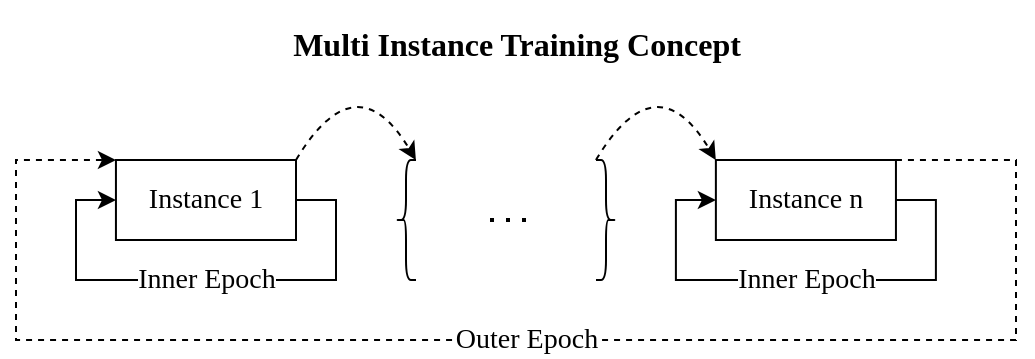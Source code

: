 <mxfile version="20.7.4" type="github">
  <diagram id="uztGwvsPnqVzW0PckYfJ" name="Seite-1">
    <mxGraphModel dx="1185" dy="586" grid="1" gridSize="10" guides="1" tooltips="1" connect="1" arrows="1" fold="1" page="1" pageScale="1" pageWidth="827" pageHeight="1169" math="0" shadow="0">
      <root>
        <mxCell id="0" />
        <mxCell id="1" parent="0" />
        <mxCell id="ehFTStaPAneHNbRCFmcL-5" value="Inner Epoch" style="edgeStyle=orthogonalEdgeStyle;rounded=0;orthogonalLoop=1;jettySize=auto;html=1;entryX=0;entryY=0.5;entryDx=0;entryDy=0;fontFamily=Times New Roman;fontSize=14;" edge="1" parent="1" source="ehFTStaPAneHNbRCFmcL-1" target="ehFTStaPAneHNbRCFmcL-1">
          <mxGeometry relative="1" as="geometry">
            <mxPoint x="89.97" y="150" as="targetPoint" />
            <Array as="points">
              <mxPoint x="200" y="100" />
              <mxPoint x="200" y="140" />
              <mxPoint x="70" y="140" />
              <mxPoint x="70" y="100" />
            </Array>
          </mxGeometry>
        </mxCell>
        <mxCell id="ehFTStaPAneHNbRCFmcL-1" value="Instance 1" style="rounded=0;whiteSpace=wrap;html=1;fontFamily=Times New Roman;fontSize=14;" vertex="1" parent="1">
          <mxGeometry x="89.97" y="80" width="90.03" height="40" as="geometry" />
        </mxCell>
        <mxCell id="ehFTStaPAneHNbRCFmcL-11" value="" style="shape=curlyBracket;whiteSpace=wrap;html=1;rounded=1;labelPosition=left;verticalLabelPosition=middle;align=right;verticalAlign=middle;fontFamily=Times New Roman;fontSize=14;" vertex="1" parent="1">
          <mxGeometry x="230" y="80" width="10" height="60" as="geometry" />
        </mxCell>
        <mxCell id="ehFTStaPAneHNbRCFmcL-12" value="" style="shape=curlyBracket;whiteSpace=wrap;html=1;rounded=1;flipH=1;labelPosition=right;verticalLabelPosition=middle;align=left;verticalAlign=middle;fontFamily=Times New Roman;fontSize=14;" vertex="1" parent="1">
          <mxGeometry x="330" y="80" width="10" height="60" as="geometry" />
        </mxCell>
        <mxCell id="ehFTStaPAneHNbRCFmcL-13" value="" style="endArrow=none;dashed=1;html=1;dashPattern=1 3;strokeWidth=2;rounded=0;fontFamily=Times New Roman;fontSize=14;" edge="1" parent="1">
          <mxGeometry width="50" height="50" relative="1" as="geometry">
            <mxPoint x="295" y="110" as="sourcePoint" />
            <mxPoint x="275" y="110" as="targetPoint" />
          </mxGeometry>
        </mxCell>
        <mxCell id="ehFTStaPAneHNbRCFmcL-16" value="Inner Epoch" style="edgeStyle=orthogonalEdgeStyle;rounded=0;orthogonalLoop=1;jettySize=auto;html=1;entryX=0;entryY=0.5;entryDx=0;entryDy=0;fontFamily=Times New Roman;fontSize=14;" edge="1" parent="1" source="ehFTStaPAneHNbRCFmcL-17" target="ehFTStaPAneHNbRCFmcL-17">
          <mxGeometry relative="1" as="geometry">
            <mxPoint x="389.94" y="150" as="targetPoint" />
            <Array as="points">
              <mxPoint x="499.97" y="100" />
              <mxPoint x="499.97" y="140" />
              <mxPoint x="369.97" y="140" />
              <mxPoint x="369.97" y="100" />
            </Array>
          </mxGeometry>
        </mxCell>
        <mxCell id="ehFTStaPAneHNbRCFmcL-25" value="Outer Epoch" style="edgeStyle=orthogonalEdgeStyle;rounded=0;orthogonalLoop=1;jettySize=auto;html=1;dashed=1;fontFamily=Times New Roman;fontSize=14;entryX=0;entryY=0;entryDx=0;entryDy=0;" edge="1" parent="1" source="ehFTStaPAneHNbRCFmcL-17" target="ehFTStaPAneHNbRCFmcL-1">
          <mxGeometry relative="1" as="geometry">
            <mxPoint x="30" y="190" as="targetPoint" />
            <Array as="points">
              <mxPoint x="540" y="80" />
              <mxPoint x="540" y="170" />
              <mxPoint x="40" y="170" />
              <mxPoint x="40" y="80" />
            </Array>
          </mxGeometry>
        </mxCell>
        <mxCell id="ehFTStaPAneHNbRCFmcL-17" value="Instance n" style="rounded=0;whiteSpace=wrap;html=1;fontFamily=Times New Roman;fontSize=14;" vertex="1" parent="1">
          <mxGeometry x="389.94" y="80" width="90.03" height="40" as="geometry" />
        </mxCell>
        <mxCell id="ehFTStaPAneHNbRCFmcL-18" value="" style="curved=1;endArrow=classic;html=1;rounded=0;fontFamily=Times New Roman;fontSize=14;exitX=1;exitY=0;exitDx=0;exitDy=0;entryX=0;entryY=0;entryDx=0;entryDy=0;dashed=1;" edge="1" parent="1" source="ehFTStaPAneHNbRCFmcL-1">
          <mxGeometry width="50" height="50" relative="1" as="geometry">
            <mxPoint x="390" y="160" as="sourcePoint" />
            <mxPoint x="239.94" y="80" as="targetPoint" />
            <Array as="points">
              <mxPoint x="210" y="30" />
            </Array>
          </mxGeometry>
        </mxCell>
        <mxCell id="ehFTStaPAneHNbRCFmcL-21" value="" style="curved=1;endArrow=classic;html=1;rounded=0;fontFamily=Times New Roman;fontSize=14;exitX=1;exitY=0;exitDx=0;exitDy=0;entryX=0;entryY=0;entryDx=0;entryDy=0;dashed=1;" edge="1" parent="1">
          <mxGeometry width="50" height="50" relative="1" as="geometry">
            <mxPoint x="329.97" y="80" as="sourcePoint" />
            <mxPoint x="389.91" y="80" as="targetPoint" />
            <Array as="points">
              <mxPoint x="359.97" y="30" />
            </Array>
          </mxGeometry>
        </mxCell>
        <mxCell id="ehFTStaPAneHNbRCFmcL-26" value="&lt;font style=&quot;font-size: 16px;&quot;&gt;Multi Instance Training Concept&lt;/font&gt;" style="text;strokeColor=none;fillColor=none;html=1;fontSize=24;fontStyle=1;verticalAlign=middle;align=center;fontFamily=Times New Roman;" vertex="1" parent="1">
          <mxGeometry x="240" width="100" height="40" as="geometry" />
        </mxCell>
      </root>
    </mxGraphModel>
  </diagram>
</mxfile>
